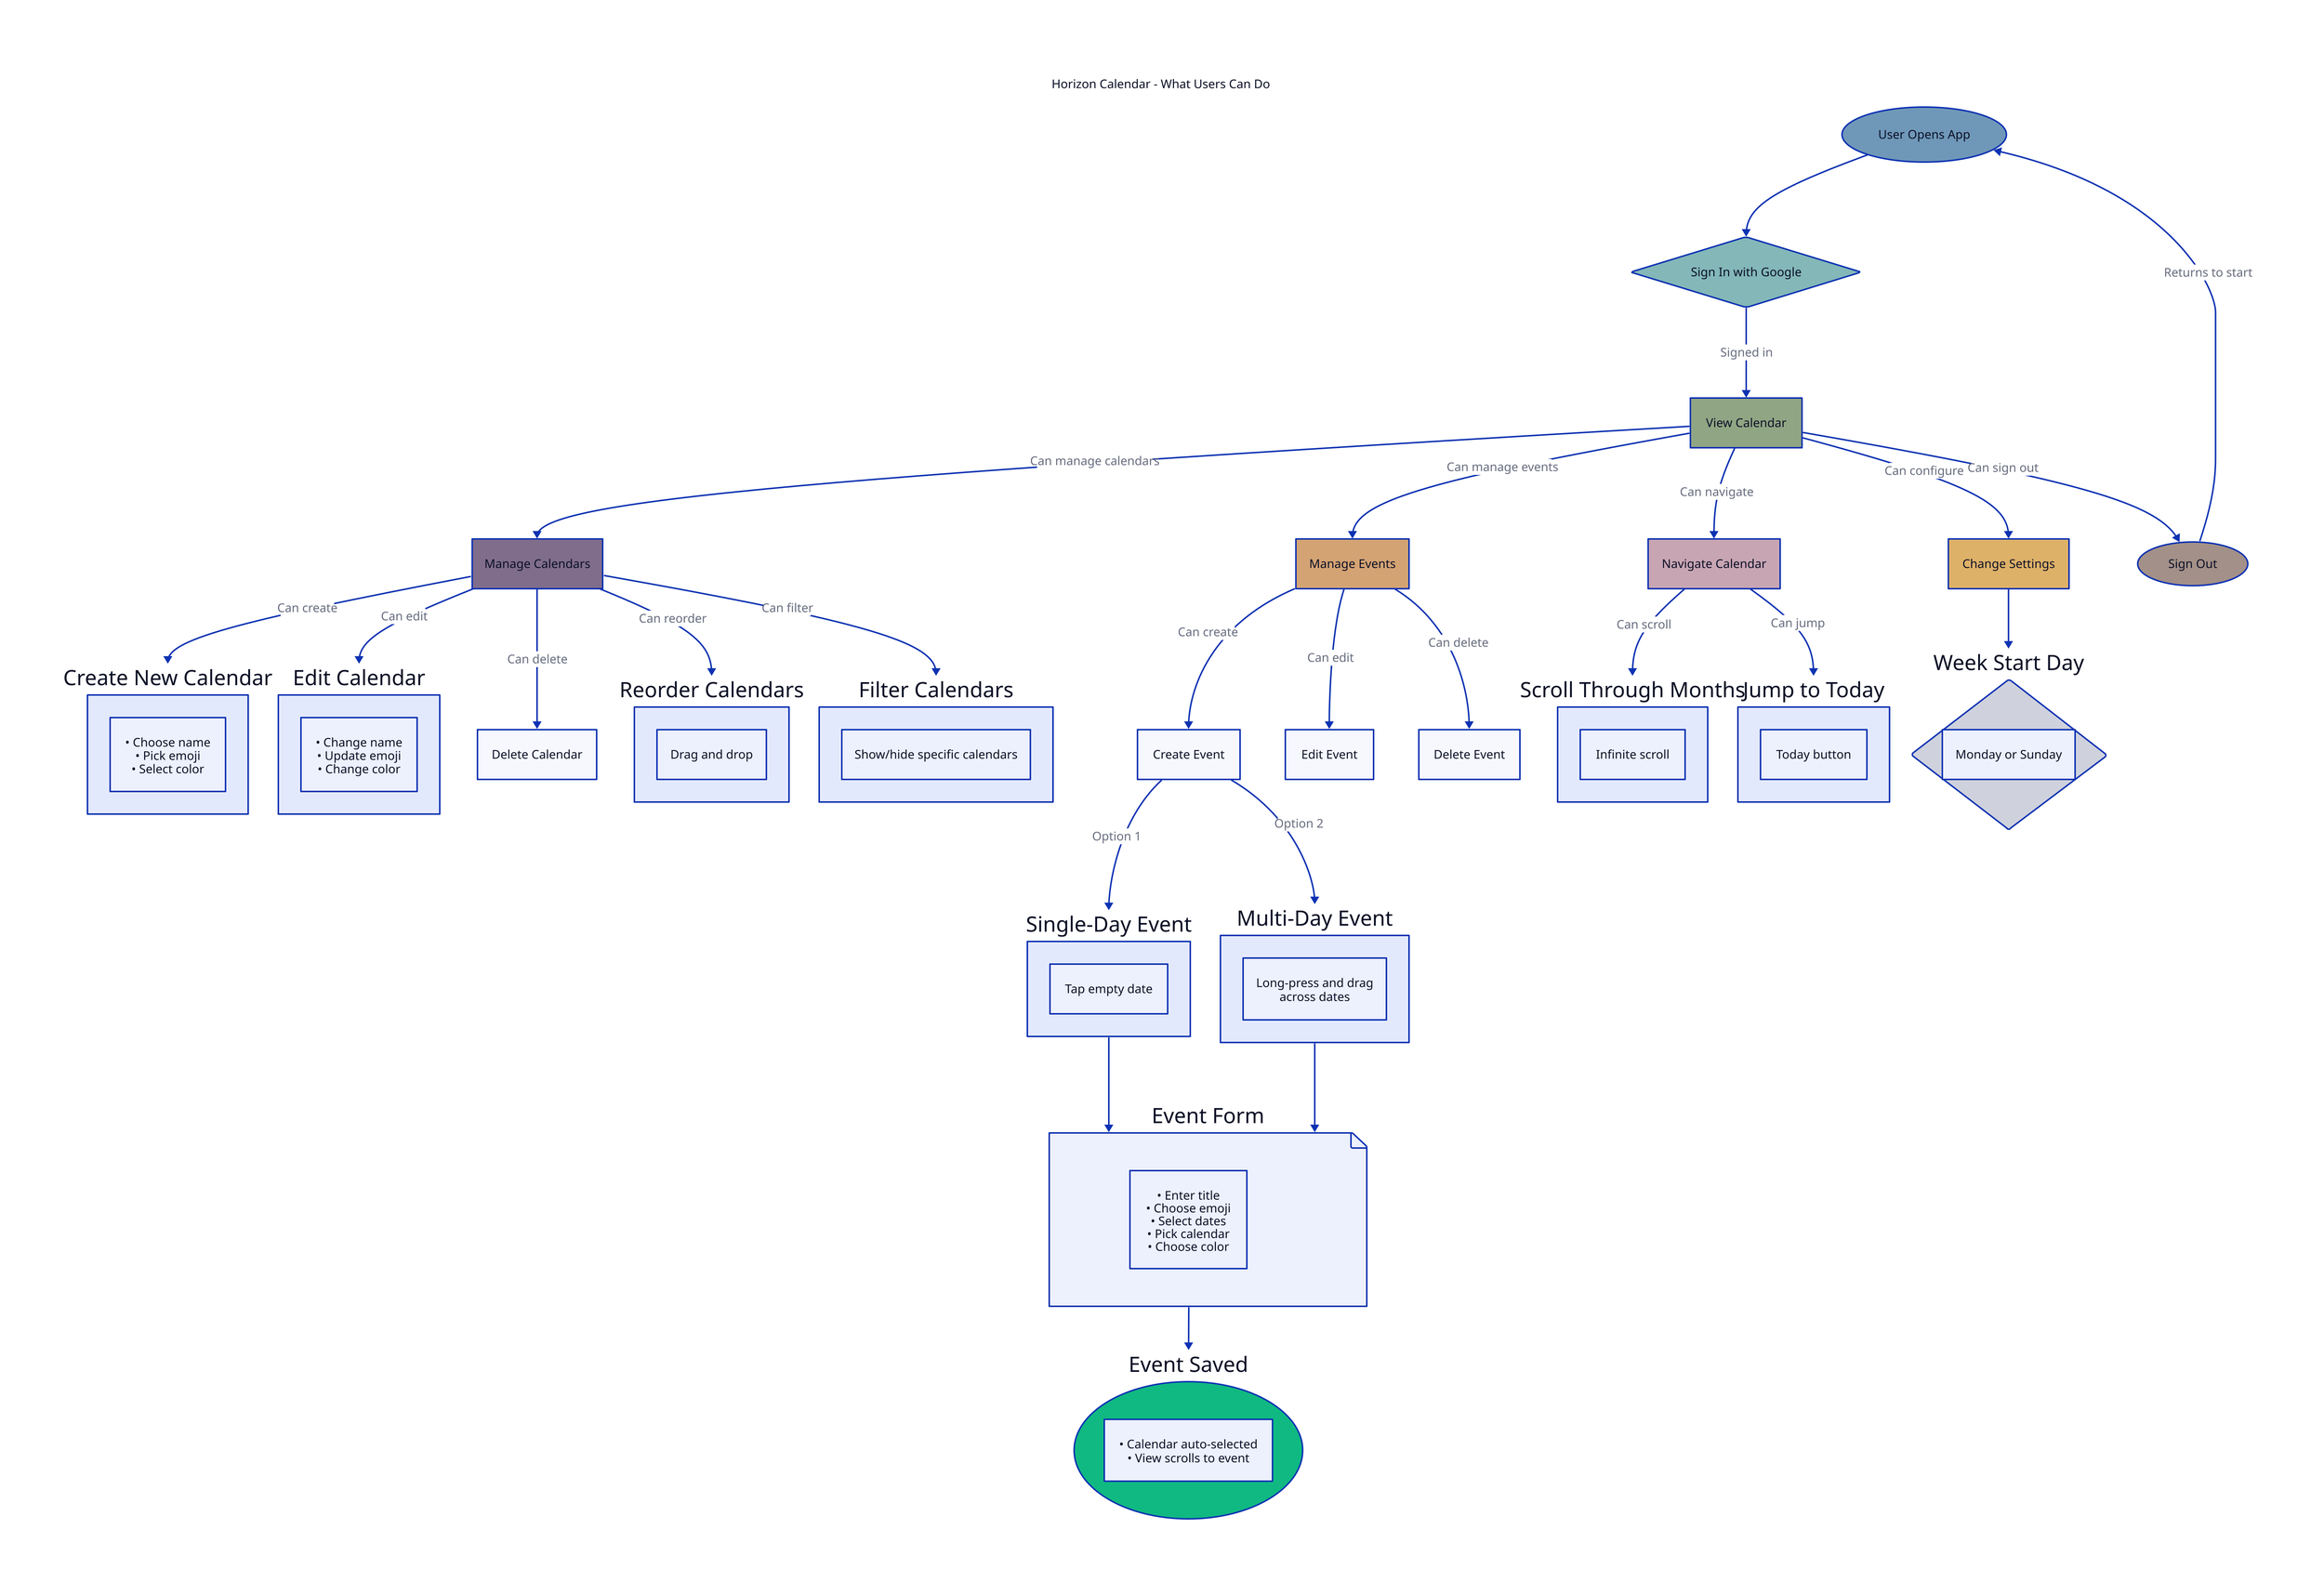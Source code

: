 direction: down

title: Horizon Calendar - What Users Can Do {
  near: top-center
  shape: text
  style.bold: true
}

# Start
user: User Opens App {
  shape: oval
  style.fill: "#6f97b8"
}

# First decision
signin: Sign In with Google {
  shape: diamond
  style.fill: "#83b7b8"
}

user -> signin

# Main actions
view_calendar: View Calendar {
  shape: rectangle
  style.fill: "#90a583"
}

manage_calendars: Manage Calendars {
  shape: rectangle
  style.fill: "#806d8c"
}

manage_events: Manage Events {
  shape: rectangle
  style.fill: "#d4a373"
}

navigate: Navigate Calendar {
  shape: rectangle
  style.fill: "#c8a5b3"
}

signin -> view_calendar: Signed in

# View Calendar branches
view_calendar -> manage_calendars: Can manage calendars
view_calendar -> manage_events: Can manage events
view_calendar -> navigate: Can navigate

# Manage Calendars actions
create_cal: Create New Calendar {
  shape: rectangle
  description: "• Choose name\n• Pick emoji\n• Select color"
}

edit_cal: Edit Calendar {
  shape: rectangle
  description: "• Change name\n• Update emoji\n• Change color"
}

delete_cal: Delete Calendar {
  shape: rectangle
}

reorder_cal: Reorder Calendars {
  shape: rectangle
  description: "Drag and drop"
}

filter_cal: Filter Calendars {
  shape: rectangle
  description: "Show/hide specific calendars"
}

manage_calendars -> create_cal: Can create
manage_calendars -> edit_cal: Can edit
manage_calendars -> delete_cal: Can delete
manage_calendars -> reorder_cal: Can reorder
manage_calendars -> filter_cal: Can filter

# Manage Events actions
create_event: Create Event {
  shape: rectangle
}

edit_event: Edit Event {
  shape: rectangle
}

delete_event: Delete Event {
  shape: rectangle
}

manage_events -> create_event: Can create
manage_events -> edit_event: Can edit
manage_events -> delete_event: Can delete

# Create event branches
create_single: Single-Day Event {
  shape: rectangle
  description: "Tap empty date"
}

create_multi: Multi-Day Event {
  shape: rectangle
  description: "Long-press and drag\nacross dates"
}

create_event -> create_single: Option 1
create_event -> create_multi: Option 2

# Event form
event_form: Event Form {
  shape: page
  description: "• Enter title\n• Choose emoji\n• Select dates\n• Pick calendar\n• Choose color"
}

create_single -> event_form
create_multi -> event_form

# Event saved
event_saved: Event Saved {
  shape: oval
  style.fill: "#10B981"
  description: "• Calendar auto-selected\n• View scrolls to event"
}

event_form -> event_saved

# Navigate actions
scroll: Scroll Through Months {
  shape: rectangle
  description: "Infinite scroll"
}

jump_today: Jump to Today {
  shape: rectangle
  description: "Today button"
}

navigate -> scroll: Can scroll
navigate -> jump_today: Can jump

# Settings
settings: Change Settings {
  shape: rectangle
  style.fill: "#deb168"
}

week_start: Week Start Day {
  shape: diamond
  description: "Monday or Sunday"
}

view_calendar -> settings: Can configure
settings -> week_start

# Sign out
signout: Sign Out {
  shape: oval
  style.fill: "#a39088"
}

view_calendar -> signout: Can sign out
signout -> user: Returns to start
